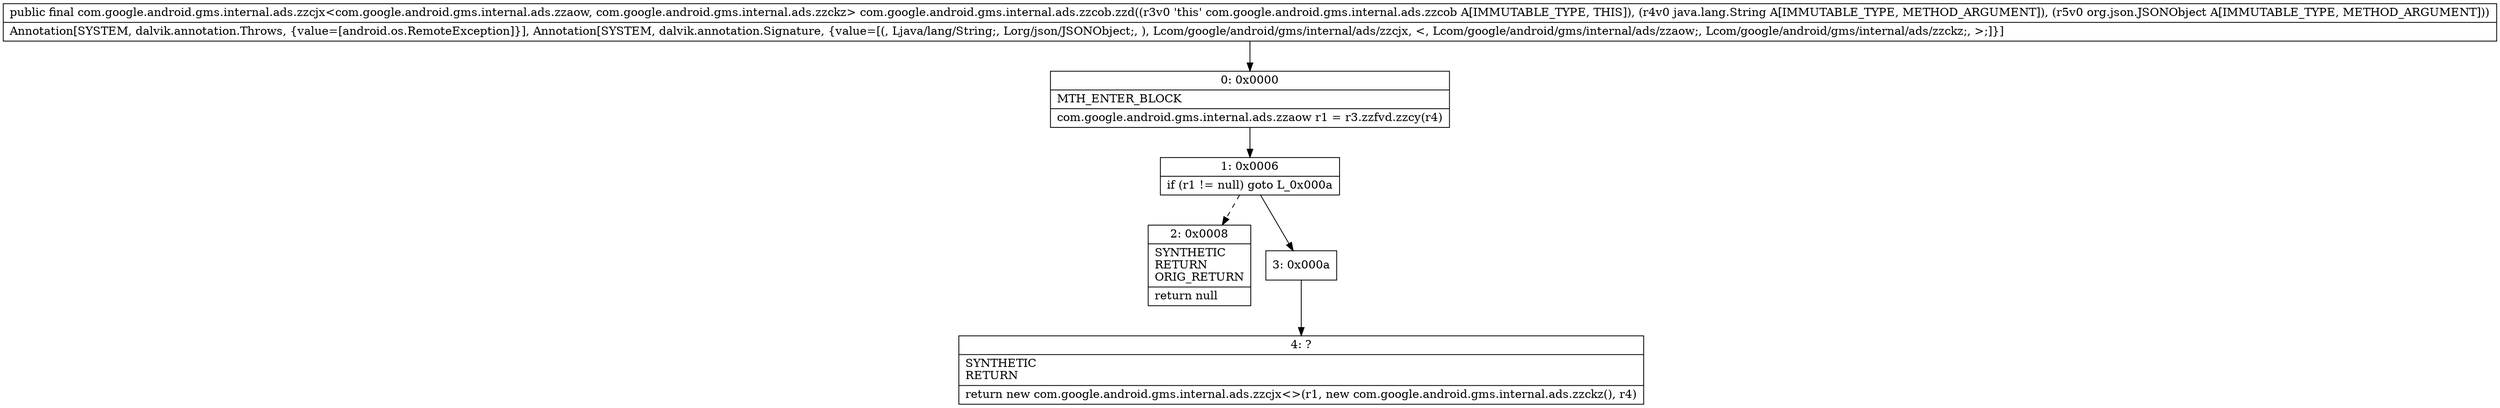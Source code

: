 digraph "CFG forcom.google.android.gms.internal.ads.zzcob.zzd(Ljava\/lang\/String;Lorg\/json\/JSONObject;)Lcom\/google\/android\/gms\/internal\/ads\/zzcjx;" {
Node_0 [shape=record,label="{0\:\ 0x0000|MTH_ENTER_BLOCK\l|com.google.android.gms.internal.ads.zzaow r1 = r3.zzfvd.zzcy(r4)\l}"];
Node_1 [shape=record,label="{1\:\ 0x0006|if (r1 != null) goto L_0x000a\l}"];
Node_2 [shape=record,label="{2\:\ 0x0008|SYNTHETIC\lRETURN\lORIG_RETURN\l|return null\l}"];
Node_3 [shape=record,label="{3\:\ 0x000a}"];
Node_4 [shape=record,label="{4\:\ ?|SYNTHETIC\lRETURN\l|return new com.google.android.gms.internal.ads.zzcjx\<\>(r1, new com.google.android.gms.internal.ads.zzckz(), r4)\l}"];
MethodNode[shape=record,label="{public final com.google.android.gms.internal.ads.zzcjx\<com.google.android.gms.internal.ads.zzaow, com.google.android.gms.internal.ads.zzckz\> com.google.android.gms.internal.ads.zzcob.zzd((r3v0 'this' com.google.android.gms.internal.ads.zzcob A[IMMUTABLE_TYPE, THIS]), (r4v0 java.lang.String A[IMMUTABLE_TYPE, METHOD_ARGUMENT]), (r5v0 org.json.JSONObject A[IMMUTABLE_TYPE, METHOD_ARGUMENT]))  | Annotation[SYSTEM, dalvik.annotation.Throws, \{value=[android.os.RemoteException]\}], Annotation[SYSTEM, dalvik.annotation.Signature, \{value=[(, Ljava\/lang\/String;, Lorg\/json\/JSONObject;, ), Lcom\/google\/android\/gms\/internal\/ads\/zzcjx, \<, Lcom\/google\/android\/gms\/internal\/ads\/zzaow;, Lcom\/google\/android\/gms\/internal\/ads\/zzckz;, \>;]\}]\l}"];
MethodNode -> Node_0;
Node_0 -> Node_1;
Node_1 -> Node_2[style=dashed];
Node_1 -> Node_3;
Node_3 -> Node_4;
}


